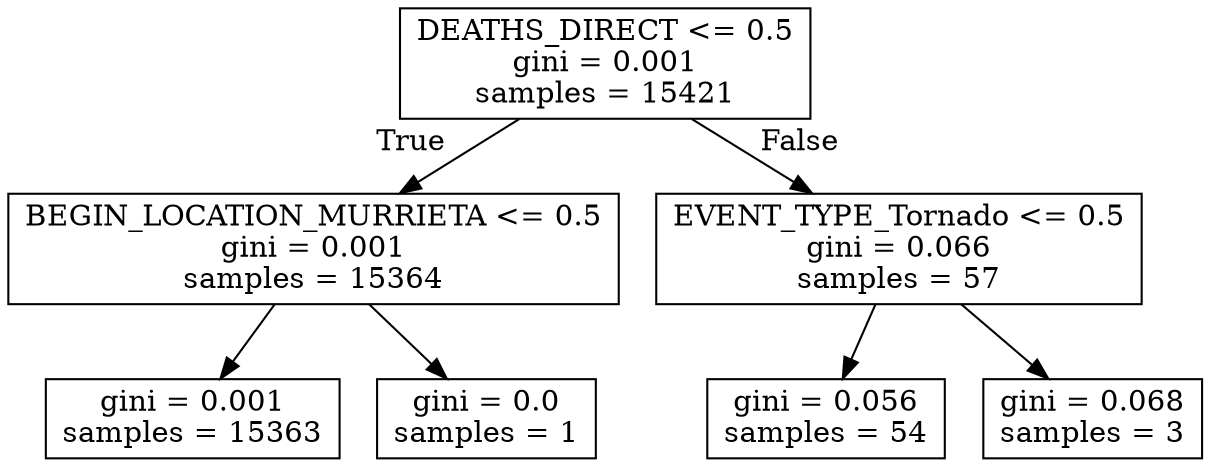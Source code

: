digraph Tree {
node [shape=box] ;
0 [label="DEATHS_DIRECT <= 0.5\ngini = 0.001\nsamples = 15421"] ;
1 [label="BEGIN_LOCATION_MURRIETA <= 0.5\ngini = 0.001\nsamples = 15364"] ;
0 -> 1 [labeldistance=2.5, labelangle=45, headlabel="True"] ;
2 [label="gini = 0.001\nsamples = 15363"] ;
1 -> 2 ;
3 [label="gini = 0.0\nsamples = 1"] ;
1 -> 3 ;
4 [label="EVENT_TYPE_Tornado <= 0.5\ngini = 0.066\nsamples = 57"] ;
0 -> 4 [labeldistance=2.5, labelangle=-45, headlabel="False"] ;
5 [label="gini = 0.056\nsamples = 54"] ;
4 -> 5 ;
6 [label="gini = 0.068\nsamples = 3"] ;
4 -> 6 ;
}